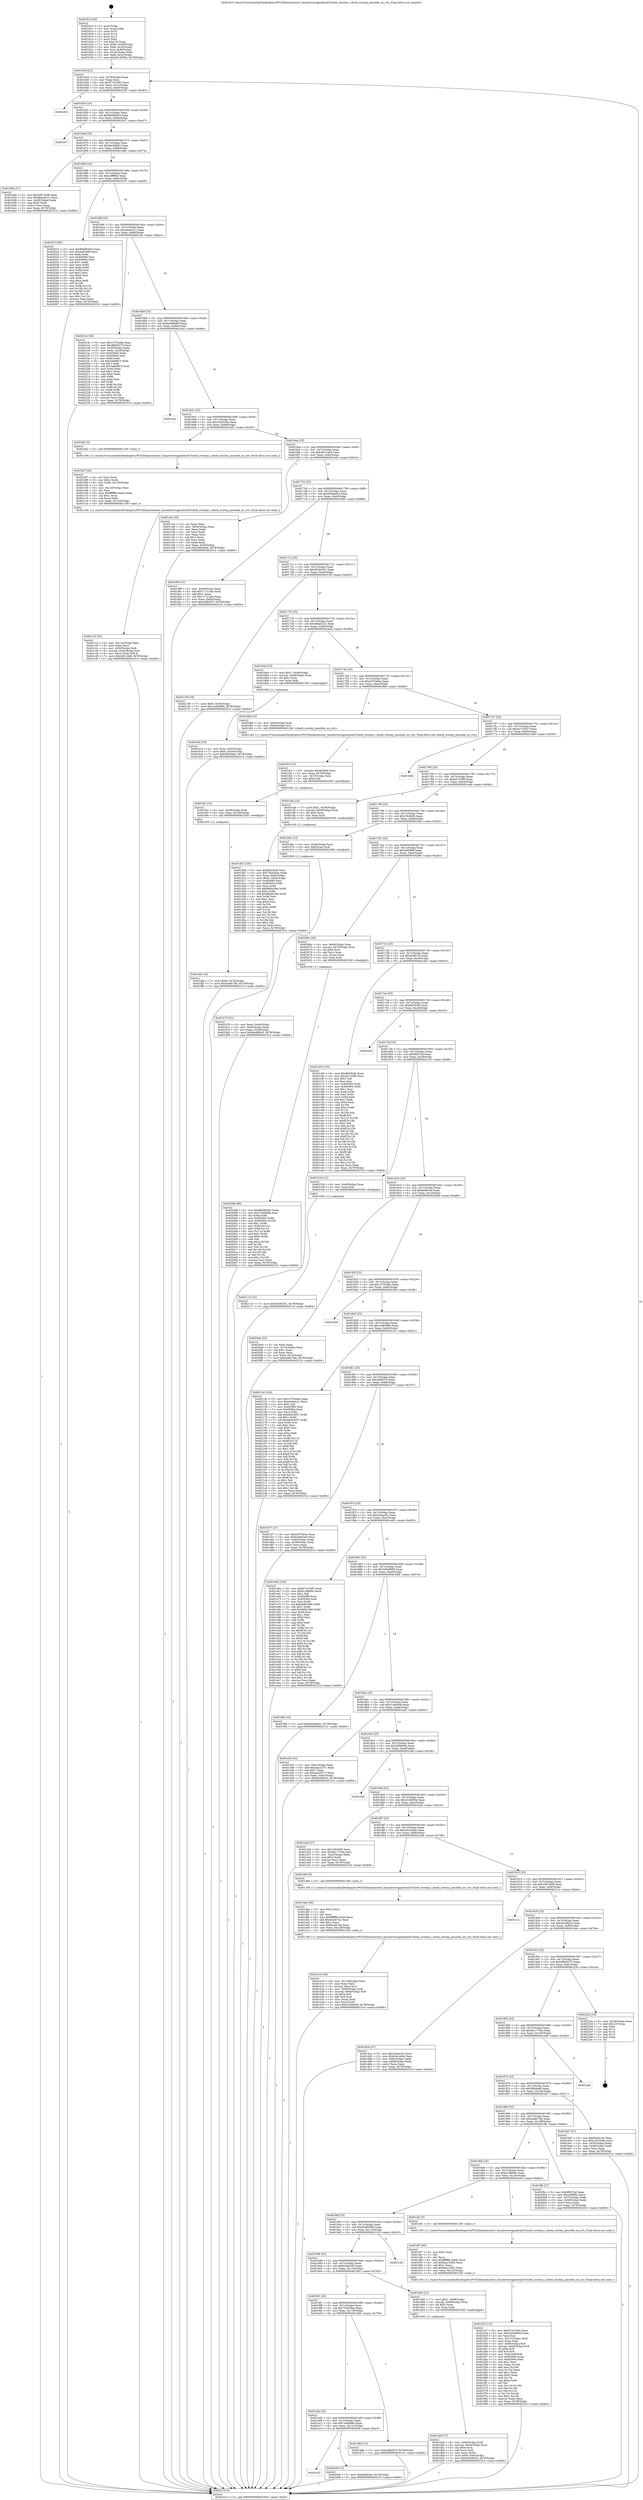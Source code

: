digraph "0x401610" {
  label = "0x401610 (/mnt/c/Users/mathe/Desktop/tcc/POCII/binaries/extr_linuxdriversgpudrmi915intel_overlay.c_check_overlay_possible_on_crtc_Final-ollvm.out::main(0))"
  labelloc = "t"
  node[shape=record]

  Entry [label="",width=0.3,height=0.3,shape=circle,fillcolor=black,style=filled]
  "0x40163d" [label="{
     0x40163d [23]\l
     | [instrs]\l
     &nbsp;&nbsp;0x40163d \<+3\>: mov -0x78(%rbp),%eax\l
     &nbsp;&nbsp;0x401640 \<+2\>: mov %eax,%ecx\l
     &nbsp;&nbsp;0x401642 \<+6\>: sub $0x871b1992,%ecx\l
     &nbsp;&nbsp;0x401648 \<+3\>: mov %eax,-0x7c(%rbp)\l
     &nbsp;&nbsp;0x40164b \<+3\>: mov %ecx,-0x80(%rbp)\l
     &nbsp;&nbsp;0x40164e \<+6\>: je 0000000000402293 \<main+0xc83\>\l
  }"]
  "0x402293" [label="{
     0x402293\l
  }", style=dashed]
  "0x401654" [label="{
     0x401654 [25]\l
     | [instrs]\l
     &nbsp;&nbsp;0x401654 \<+5\>: jmp 0000000000401659 \<main+0x49\>\l
     &nbsp;&nbsp;0x401659 \<+3\>: mov -0x7c(%rbp),%eax\l
     &nbsp;&nbsp;0x40165c \<+5\>: sub $0x8b086403,%eax\l
     &nbsp;&nbsp;0x401661 \<+6\>: mov %eax,-0x84(%rbp)\l
     &nbsp;&nbsp;0x401667 \<+6\>: je 00000000004022e7 \<main+0xcd7\>\l
  }"]
  Exit [label="",width=0.3,height=0.3,shape=circle,fillcolor=black,style=filled,peripheries=2]
  "0x4022e7" [label="{
     0x4022e7\l
  }", style=dashed]
  "0x40166d" [label="{
     0x40166d [25]\l
     | [instrs]\l
     &nbsp;&nbsp;0x40166d \<+5\>: jmp 0000000000401672 \<main+0x62\>\l
     &nbsp;&nbsp;0x401672 \<+3\>: mov -0x7c(%rbp),%eax\l
     &nbsp;&nbsp;0x401675 \<+5\>: sub $0x9ac8dbb2,%eax\l
     &nbsp;&nbsp;0x40167a \<+6\>: mov %eax,-0x88(%rbp)\l
     &nbsp;&nbsp;0x401680 \<+6\>: je 0000000000401b8e \<main+0x57e\>\l
  }"]
  "0x402110" [label="{
     0x402110 [12]\l
     | [instrs]\l
     &nbsp;&nbsp;0x402110 \<+7\>: movl $0xd5c60241,-0x78(%rbp)\l
     &nbsp;&nbsp;0x402117 \<+5\>: jmp 0000000000402314 \<main+0xd04\>\l
  }"]
  "0x401b8e" [label="{
     0x401b8e [27]\l
     | [instrs]\l
     &nbsp;&nbsp;0x401b8e \<+5\>: mov $0x448742f8,%eax\l
     &nbsp;&nbsp;0x401b93 \<+5\>: mov $0xdbbed231,%ecx\l
     &nbsp;&nbsp;0x401b98 \<+3\>: mov -0x28(%rbp),%edx\l
     &nbsp;&nbsp;0x401b9b \<+3\>: cmp $0x0,%edx\l
     &nbsp;&nbsp;0x401b9e \<+3\>: cmove %ecx,%eax\l
     &nbsp;&nbsp;0x401ba1 \<+3\>: mov %eax,-0x78(%rbp)\l
     &nbsp;&nbsp;0x401ba4 \<+5\>: jmp 0000000000402314 \<main+0xd04\>\l
  }"]
  "0x401686" [label="{
     0x401686 [25]\l
     | [instrs]\l
     &nbsp;&nbsp;0x401686 \<+5\>: jmp 000000000040168b \<main+0x7b\>\l
     &nbsp;&nbsp;0x40168b \<+3\>: mov -0x7c(%rbp),%eax\l
     &nbsp;&nbsp;0x40168e \<+5\>: sub $0xa3fff9bc,%eax\l
     &nbsp;&nbsp;0x401693 \<+6\>: mov %eax,-0x8c(%rbp)\l
     &nbsp;&nbsp;0x401699 \<+6\>: je 0000000000402019 \<main+0xa09\>\l
  }"]
  "0x401a23" [label="{
     0x401a23\l
  }", style=dashed]
  "0x402019" [label="{
     0x402019 [83]\l
     | [instrs]\l
     &nbsp;&nbsp;0x402019 \<+5\>: mov $0x8b086403,%eax\l
     &nbsp;&nbsp;0x40201e \<+5\>: mov $0x4ef5488,%ecx\l
     &nbsp;&nbsp;0x402023 \<+2\>: xor %edx,%edx\l
     &nbsp;&nbsp;0x402025 \<+7\>: mov 0x405060,%esi\l
     &nbsp;&nbsp;0x40202c \<+7\>: mov 0x405064,%edi\l
     &nbsp;&nbsp;0x402033 \<+3\>: sub $0x1,%edx\l
     &nbsp;&nbsp;0x402036 \<+3\>: mov %esi,%r8d\l
     &nbsp;&nbsp;0x402039 \<+3\>: add %edx,%r8d\l
     &nbsp;&nbsp;0x40203c \<+4\>: imul %r8d,%esi\l
     &nbsp;&nbsp;0x402040 \<+3\>: and $0x1,%esi\l
     &nbsp;&nbsp;0x402043 \<+3\>: cmp $0x0,%esi\l
     &nbsp;&nbsp;0x402046 \<+4\>: sete %r9b\l
     &nbsp;&nbsp;0x40204a \<+3\>: cmp $0xa,%edi\l
     &nbsp;&nbsp;0x40204d \<+4\>: setl %r10b\l
     &nbsp;&nbsp;0x402051 \<+3\>: mov %r9b,%r11b\l
     &nbsp;&nbsp;0x402054 \<+3\>: and %r10b,%r11b\l
     &nbsp;&nbsp;0x402057 \<+3\>: xor %r10b,%r9b\l
     &nbsp;&nbsp;0x40205a \<+3\>: or %r9b,%r11b\l
     &nbsp;&nbsp;0x40205d \<+4\>: test $0x1,%r11b\l
     &nbsp;&nbsp;0x402061 \<+3\>: cmovne %ecx,%eax\l
     &nbsp;&nbsp;0x402064 \<+3\>: mov %eax,-0x78(%rbp)\l
     &nbsp;&nbsp;0x402067 \<+5\>: jmp 0000000000402314 \<main+0xd04\>\l
  }"]
  "0x40169f" [label="{
     0x40169f [25]\l
     | [instrs]\l
     &nbsp;&nbsp;0x40169f \<+5\>: jmp 00000000004016a4 \<main+0x94\>\l
     &nbsp;&nbsp;0x4016a4 \<+3\>: mov -0x7c(%rbp),%eax\l
     &nbsp;&nbsp;0x4016a7 \<+5\>: sub $0xa44eec1c,%eax\l
     &nbsp;&nbsp;0x4016ac \<+6\>: mov %eax,-0x90(%rbp)\l
     &nbsp;&nbsp;0x4016b2 \<+6\>: je 00000000004021dc \<main+0xbcc\>\l
  }"]
  "0x4020df" [label="{
     0x4020df [12]\l
     | [instrs]\l
     &nbsp;&nbsp;0x4020df \<+7\>: movl $0xbb80cda,-0x78(%rbp)\l
     &nbsp;&nbsp;0x4020e6 \<+5\>: jmp 0000000000402314 \<main+0xd04\>\l
  }"]
  "0x4021dc" [label="{
     0x4021dc [94]\l
     | [instrs]\l
     &nbsp;&nbsp;0x4021dc \<+5\>: mov $0x15792e8a,%eax\l
     &nbsp;&nbsp;0x4021e1 \<+5\>: mov $0x48b83275,%ecx\l
     &nbsp;&nbsp;0x4021e6 \<+3\>: mov -0x30(%rbp),%edx\l
     &nbsp;&nbsp;0x4021e9 \<+3\>: mov %edx,-0x24(%rbp)\l
     &nbsp;&nbsp;0x4021ec \<+7\>: mov 0x405060,%edx\l
     &nbsp;&nbsp;0x4021f3 \<+7\>: mov 0x405064,%esi\l
     &nbsp;&nbsp;0x4021fa \<+2\>: mov %edx,%edi\l
     &nbsp;&nbsp;0x4021fc \<+6\>: sub $0x3a6d9f15,%edi\l
     &nbsp;&nbsp;0x402202 \<+3\>: sub $0x1,%edi\l
     &nbsp;&nbsp;0x402205 \<+6\>: add $0x3a6d9f15,%edi\l
     &nbsp;&nbsp;0x40220b \<+3\>: imul %edi,%edx\l
     &nbsp;&nbsp;0x40220e \<+3\>: and $0x1,%edx\l
     &nbsp;&nbsp;0x402211 \<+3\>: cmp $0x0,%edx\l
     &nbsp;&nbsp;0x402214 \<+4\>: sete %r8b\l
     &nbsp;&nbsp;0x402218 \<+3\>: cmp $0xa,%esi\l
     &nbsp;&nbsp;0x40221b \<+4\>: setl %r9b\l
     &nbsp;&nbsp;0x40221f \<+3\>: mov %r8b,%r10b\l
     &nbsp;&nbsp;0x402222 \<+3\>: and %r9b,%r10b\l
     &nbsp;&nbsp;0x402225 \<+3\>: xor %r9b,%r8b\l
     &nbsp;&nbsp;0x402228 \<+3\>: or %r8b,%r10b\l
     &nbsp;&nbsp;0x40222b \<+4\>: test $0x1,%r10b\l
     &nbsp;&nbsp;0x40222f \<+3\>: cmovne %ecx,%eax\l
     &nbsp;&nbsp;0x402232 \<+3\>: mov %eax,-0x78(%rbp)\l
     &nbsp;&nbsp;0x402235 \<+5\>: jmp 0000000000402314 \<main+0xd04\>\l
  }"]
  "0x4016b8" [label="{
     0x4016b8 [25]\l
     | [instrs]\l
     &nbsp;&nbsp;0x4016b8 \<+5\>: jmp 00000000004016bd \<main+0xad\>\l
     &nbsp;&nbsp;0x4016bd \<+3\>: mov -0x7c(%rbp),%eax\l
     &nbsp;&nbsp;0x4016c0 \<+5\>: sub $0xbe469b85,%eax\l
     &nbsp;&nbsp;0x4016c5 \<+6\>: mov %eax,-0x94(%rbp)\l
     &nbsp;&nbsp;0x4016cb \<+6\>: je 0000000000401ace \<main+0x4be\>\l
  }"]
  "0x402086" [label="{
     0x402086 [89]\l
     | [instrs]\l
     &nbsp;&nbsp;0x402086 \<+5\>: mov $0x8b086403,%edx\l
     &nbsp;&nbsp;0x40208b \<+5\>: mov $0x7e48a88a,%esi\l
     &nbsp;&nbsp;0x402090 \<+3\>: xor %r8d,%r8d\l
     &nbsp;&nbsp;0x402093 \<+8\>: mov 0x405060,%r9d\l
     &nbsp;&nbsp;0x40209b \<+8\>: mov 0x405064,%r10d\l
     &nbsp;&nbsp;0x4020a3 \<+4\>: sub $0x1,%r8d\l
     &nbsp;&nbsp;0x4020a7 \<+3\>: mov %r9d,%r11d\l
     &nbsp;&nbsp;0x4020aa \<+3\>: add %r8d,%r11d\l
     &nbsp;&nbsp;0x4020ad \<+4\>: imul %r11d,%r9d\l
     &nbsp;&nbsp;0x4020b1 \<+4\>: and $0x1,%r9d\l
     &nbsp;&nbsp;0x4020b5 \<+4\>: cmp $0x0,%r9d\l
     &nbsp;&nbsp;0x4020b9 \<+3\>: sete %bl\l
     &nbsp;&nbsp;0x4020bc \<+4\>: cmp $0xa,%r10d\l
     &nbsp;&nbsp;0x4020c0 \<+4\>: setl %r14b\l
     &nbsp;&nbsp;0x4020c4 \<+3\>: mov %bl,%r15b\l
     &nbsp;&nbsp;0x4020c7 \<+3\>: and %r14b,%r15b\l
     &nbsp;&nbsp;0x4020ca \<+3\>: xor %r14b,%bl\l
     &nbsp;&nbsp;0x4020cd \<+3\>: or %bl,%r15b\l
     &nbsp;&nbsp;0x4020d0 \<+4\>: test $0x1,%r15b\l
     &nbsp;&nbsp;0x4020d4 \<+3\>: cmovne %esi,%edx\l
     &nbsp;&nbsp;0x4020d7 \<+3\>: mov %edx,-0x78(%rbp)\l
     &nbsp;&nbsp;0x4020da \<+5\>: jmp 0000000000402314 \<main+0xd04\>\l
  }"]
  "0x401ace" [label="{
     0x401ace\l
  }", style=dashed]
  "0x4016d1" [label="{
     0x4016d1 [25]\l
     | [instrs]\l
     &nbsp;&nbsp;0x4016d1 \<+5\>: jmp 00000000004016d6 \<main+0xc6\>\l
     &nbsp;&nbsp;0x4016d6 \<+3\>: mov -0x7c(%rbp),%eax\l
     &nbsp;&nbsp;0x4016d9 \<+5\>: sub $0xc242539a,%eax\l
     &nbsp;&nbsp;0x4016de \<+6\>: mov %eax,-0x98(%rbp)\l
     &nbsp;&nbsp;0x4016e4 \<+6\>: je 0000000000401bf2 \<main+0x5e2\>\l
  }"]
  "0x401feb" [label="{
     0x401feb [19]\l
     | [instrs]\l
     &nbsp;&nbsp;0x401feb \<+7\>: movl $0x0,-0x74(%rbp)\l
     &nbsp;&nbsp;0x401ff2 \<+7\>: movl $0x5ae8c7bb,-0x78(%rbp)\l
     &nbsp;&nbsp;0x401ff9 \<+5\>: jmp 0000000000402314 \<main+0xd04\>\l
  }"]
  "0x401bf2" [label="{
     0x401bf2 [5]\l
     | [instrs]\l
     &nbsp;&nbsp;0x401bf2 \<+5\>: call 0000000000401160 \<next_i\>\l
     | [calls]\l
     &nbsp;&nbsp;0x401160 \{1\} (/mnt/c/Users/mathe/Desktop/tcc/POCII/binaries/extr_linuxdriversgpudrmi915intel_overlay.c_check_overlay_possible_on_crtc_Final-ollvm.out::next_i)\l
  }"]
  "0x4016ea" [label="{
     0x4016ea [25]\l
     | [instrs]\l
     &nbsp;&nbsp;0x4016ea \<+5\>: jmp 00000000004016ef \<main+0xdf\>\l
     &nbsp;&nbsp;0x4016ef \<+3\>: mov -0x7c(%rbp),%eax\l
     &nbsp;&nbsp;0x4016f2 \<+5\>: sub $0xcbf11bb8,%eax\l
     &nbsp;&nbsp;0x4016f7 \<+6\>: mov %eax,-0x9c(%rbp)\l
     &nbsp;&nbsp;0x4016fd \<+6\>: je 0000000000401c44 \<main+0x634\>\l
  }"]
  "0x401fdc" [label="{
     0x401fdc [15]\l
     | [instrs]\l
     &nbsp;&nbsp;0x401fdc \<+4\>: mov -0x50(%rbp),%rdi\l
     &nbsp;&nbsp;0x401fe0 \<+6\>: mov %eax,-0x130(%rbp)\l
     &nbsp;&nbsp;0x401fe6 \<+5\>: call 0000000000401030 \<free@plt\>\l
     | [calls]\l
     &nbsp;&nbsp;0x401030 \{1\} (unknown)\l
  }"]
  "0x401c44" [label="{
     0x401c44 [33]\l
     | [instrs]\l
     &nbsp;&nbsp;0x401c44 \<+2\>: xor %eax,%eax\l
     &nbsp;&nbsp;0x401c46 \<+3\>: mov -0x54(%rbp),%ecx\l
     &nbsp;&nbsp;0x401c49 \<+2\>: mov %eax,%edx\l
     &nbsp;&nbsp;0x401c4b \<+2\>: sub %ecx,%edx\l
     &nbsp;&nbsp;0x401c4d \<+2\>: mov %eax,%ecx\l
     &nbsp;&nbsp;0x401c4f \<+3\>: sub $0x1,%ecx\l
     &nbsp;&nbsp;0x401c52 \<+2\>: add %ecx,%edx\l
     &nbsp;&nbsp;0x401c54 \<+2\>: sub %edx,%eax\l
     &nbsp;&nbsp;0x401c56 \<+3\>: mov %eax,-0x54(%rbp)\l
     &nbsp;&nbsp;0x401c59 \<+7\>: movl $0x58fcd4e0,-0x78(%rbp)\l
     &nbsp;&nbsp;0x401c60 \<+5\>: jmp 0000000000402314 \<main+0xd04\>\l
  }"]
  "0x401703" [label="{
     0x401703 [25]\l
     | [instrs]\l
     &nbsp;&nbsp;0x401703 \<+5\>: jmp 0000000000401708 \<main+0xf8\>\l
     &nbsp;&nbsp;0x401708 \<+3\>: mov -0x7c(%rbp),%eax\l
     &nbsp;&nbsp;0x40170b \<+5\>: sub $0xd50da843,%eax\l
     &nbsp;&nbsp;0x401710 \<+6\>: mov %eax,-0xa0(%rbp)\l
     &nbsp;&nbsp;0x401716 \<+6\>: je 0000000000401f99 \<main+0x989\>\l
  }"]
  "0x401fc5" [label="{
     0x401fc5 [23]\l
     | [instrs]\l
     &nbsp;&nbsp;0x401fc5 \<+10\>: movabs $0x4030b6,%rdi\l
     &nbsp;&nbsp;0x401fcf \<+3\>: mov %eax,-0x70(%rbp)\l
     &nbsp;&nbsp;0x401fd2 \<+3\>: mov -0x70(%rbp),%esi\l
     &nbsp;&nbsp;0x401fd5 \<+2\>: mov $0x0,%al\l
     &nbsp;&nbsp;0x401fd7 \<+5\>: call 0000000000401040 \<printf@plt\>\l
     | [calls]\l
     &nbsp;&nbsp;0x401040 \{1\} (unknown)\l
  }"]
  "0x401f99" [label="{
     0x401f99 [31]\l
     | [instrs]\l
     &nbsp;&nbsp;0x401f99 \<+3\>: mov -0x64(%rbp),%eax\l
     &nbsp;&nbsp;0x401f9c \<+5\>: add $0x71721afa,%eax\l
     &nbsp;&nbsp;0x401fa1 \<+3\>: add $0x1,%eax\l
     &nbsp;&nbsp;0x401fa4 \<+5\>: sub $0x71721afa,%eax\l
     &nbsp;&nbsp;0x401fa9 \<+3\>: mov %eax,-0x64(%rbp)\l
     &nbsp;&nbsp;0x401fac \<+7\>: movl $0x2af9367f,-0x78(%rbp)\l
     &nbsp;&nbsp;0x401fb3 \<+5\>: jmp 0000000000402314 \<main+0xd04\>\l
  }"]
  "0x40171c" [label="{
     0x40171c [25]\l
     | [instrs]\l
     &nbsp;&nbsp;0x40171c \<+5\>: jmp 0000000000401721 \<main+0x111\>\l
     &nbsp;&nbsp;0x401721 \<+3\>: mov -0x7c(%rbp),%eax\l
     &nbsp;&nbsp;0x401724 \<+5\>: sub $0xd5c60241,%eax\l
     &nbsp;&nbsp;0x401729 \<+6\>: mov %eax,-0xa4(%rbp)\l
     &nbsp;&nbsp;0x40172f \<+6\>: je 0000000000402139 \<main+0xb29\>\l
  }"]
  "0x401f1f" [label="{
     0x401f1f [110]\l
     | [instrs]\l
     &nbsp;&nbsp;0x401f1f \<+5\>: mov $0x871b1992,%ecx\l
     &nbsp;&nbsp;0x401f24 \<+5\>: mov $0x2d5e8695,%edx\l
     &nbsp;&nbsp;0x401f29 \<+2\>: xor %esi,%esi\l
     &nbsp;&nbsp;0x401f2b \<+6\>: mov -0x12c(%rbp),%edi\l
     &nbsp;&nbsp;0x401f31 \<+3\>: imul %eax,%edi\l
     &nbsp;&nbsp;0x401f34 \<+4\>: mov -0x60(%rbp),%r8\l
     &nbsp;&nbsp;0x401f38 \<+4\>: movslq -0x64(%rbp),%r9\l
     &nbsp;&nbsp;0x401f3c \<+4\>: shl $0x4,%r9\l
     &nbsp;&nbsp;0x401f40 \<+3\>: add %r9,%r8\l
     &nbsp;&nbsp;0x401f43 \<+4\>: mov %edi,0x8(%r8)\l
     &nbsp;&nbsp;0x401f47 \<+7\>: mov 0x405060,%eax\l
     &nbsp;&nbsp;0x401f4e \<+7\>: mov 0x405064,%edi\l
     &nbsp;&nbsp;0x401f55 \<+3\>: sub $0x1,%esi\l
     &nbsp;&nbsp;0x401f58 \<+3\>: mov %eax,%r10d\l
     &nbsp;&nbsp;0x401f5b \<+3\>: add %esi,%r10d\l
     &nbsp;&nbsp;0x401f5e \<+4\>: imul %r10d,%eax\l
     &nbsp;&nbsp;0x401f62 \<+3\>: and $0x1,%eax\l
     &nbsp;&nbsp;0x401f65 \<+3\>: cmp $0x0,%eax\l
     &nbsp;&nbsp;0x401f68 \<+4\>: sete %r11b\l
     &nbsp;&nbsp;0x401f6c \<+3\>: cmp $0xa,%edi\l
     &nbsp;&nbsp;0x401f6f \<+3\>: setl %bl\l
     &nbsp;&nbsp;0x401f72 \<+3\>: mov %r11b,%r14b\l
     &nbsp;&nbsp;0x401f75 \<+3\>: and %bl,%r14b\l
     &nbsp;&nbsp;0x401f78 \<+3\>: xor %bl,%r11b\l
     &nbsp;&nbsp;0x401f7b \<+3\>: or %r11b,%r14b\l
     &nbsp;&nbsp;0x401f7e \<+4\>: test $0x1,%r14b\l
     &nbsp;&nbsp;0x401f82 \<+3\>: cmovne %edx,%ecx\l
     &nbsp;&nbsp;0x401f85 \<+3\>: mov %ecx,-0x78(%rbp)\l
     &nbsp;&nbsp;0x401f88 \<+5\>: jmp 0000000000402314 \<main+0xd04\>\l
  }"]
  "0x402139" [label="{
     0x402139 [19]\l
     | [instrs]\l
     &nbsp;&nbsp;0x402139 \<+7\>: movl $0x0,-0x30(%rbp)\l
     &nbsp;&nbsp;0x402140 \<+7\>: movl $0x1ed64985,-0x78(%rbp)\l
     &nbsp;&nbsp;0x402147 \<+5\>: jmp 0000000000402314 \<main+0xd04\>\l
  }"]
  "0x401735" [label="{
     0x401735 [25]\l
     | [instrs]\l
     &nbsp;&nbsp;0x401735 \<+5\>: jmp 000000000040173a \<main+0x12a\>\l
     &nbsp;&nbsp;0x40173a \<+3\>: mov -0x7c(%rbp),%eax\l
     &nbsp;&nbsp;0x40173d \<+5\>: sub $0xdbbed231,%eax\l
     &nbsp;&nbsp;0x401742 \<+6\>: mov %eax,-0xa8(%rbp)\l
     &nbsp;&nbsp;0x401748 \<+6\>: je 0000000000401ba9 \<main+0x599\>\l
  }"]
  "0x401ef7" [label="{
     0x401ef7 [40]\l
     | [instrs]\l
     &nbsp;&nbsp;0x401ef7 \<+5\>: mov $0x2,%ecx\l
     &nbsp;&nbsp;0x401efc \<+1\>: cltd\l
     &nbsp;&nbsp;0x401efd \<+2\>: idiv %ecx\l
     &nbsp;&nbsp;0x401eff \<+6\>: imul $0xfffffffe,%edx,%ecx\l
     &nbsp;&nbsp;0x401f05 \<+6\>: sub $0x6aa133b5,%ecx\l
     &nbsp;&nbsp;0x401f0b \<+3\>: add $0x1,%ecx\l
     &nbsp;&nbsp;0x401f0e \<+6\>: add $0x6aa133b5,%ecx\l
     &nbsp;&nbsp;0x401f14 \<+6\>: mov %ecx,-0x12c(%rbp)\l
     &nbsp;&nbsp;0x401f1a \<+5\>: call 0000000000401160 \<next_i\>\l
     | [calls]\l
     &nbsp;&nbsp;0x401160 \{1\} (/mnt/c/Users/mathe/Desktop/tcc/POCII/binaries/extr_linuxdriversgpudrmi915intel_overlay.c_check_overlay_possible_on_crtc_Final-ollvm.out::next_i)\l
  }"]
  "0x401ba9" [label="{
     0x401ba9 [23]\l
     | [instrs]\l
     &nbsp;&nbsp;0x401ba9 \<+7\>: movl $0x1,-0x48(%rbp)\l
     &nbsp;&nbsp;0x401bb0 \<+4\>: movslq -0x48(%rbp),%rax\l
     &nbsp;&nbsp;0x401bb4 \<+4\>: shl $0x2,%rax\l
     &nbsp;&nbsp;0x401bb8 \<+3\>: mov %rax,%rdi\l
     &nbsp;&nbsp;0x401bbb \<+5\>: call 0000000000401050 \<malloc@plt\>\l
     | [calls]\l
     &nbsp;&nbsp;0x401050 \{1\} (unknown)\l
  }"]
  "0x40174e" [label="{
     0x40174e [25]\l
     | [instrs]\l
     &nbsp;&nbsp;0x40174e \<+5\>: jmp 0000000000401753 \<main+0x143\>\l
     &nbsp;&nbsp;0x401753 \<+3\>: mov -0x7c(%rbp),%eax\l
     &nbsp;&nbsp;0x401756 \<+5\>: sub $0xe5578e4e,%eax\l
     &nbsp;&nbsp;0x40175b \<+6\>: mov %eax,-0xac(%rbp)\l
     &nbsp;&nbsp;0x401761 \<+6\>: je 0000000000401fb8 \<main+0x9a8\>\l
  }"]
  "0x401e16" [label="{
     0x401e16 [45]\l
     | [instrs]\l
     &nbsp;&nbsp;0x401e16 \<+6\>: mov -0x128(%rbp),%ecx\l
     &nbsp;&nbsp;0x401e1c \<+3\>: imul %eax,%ecx\l
     &nbsp;&nbsp;0x401e1f \<+3\>: movslq %ecx,%rsi\l
     &nbsp;&nbsp;0x401e22 \<+4\>: mov -0x60(%rbp),%rdi\l
     &nbsp;&nbsp;0x401e26 \<+4\>: movslq -0x64(%rbp),%r8\l
     &nbsp;&nbsp;0x401e2a \<+4\>: shl $0x4,%r8\l
     &nbsp;&nbsp;0x401e2e \<+3\>: add %r8,%rdi\l
     &nbsp;&nbsp;0x401e31 \<+3\>: mov (%rdi),%rdi\l
     &nbsp;&nbsp;0x401e34 \<+3\>: mov %rsi,(%rdi)\l
     &nbsp;&nbsp;0x401e37 \<+7\>: movl $0x3149ae09,-0x78(%rbp)\l
     &nbsp;&nbsp;0x401e3e \<+5\>: jmp 0000000000402314 \<main+0xd04\>\l
  }"]
  "0x401fb8" [label="{
     0x401fb8 [13]\l
     | [instrs]\l
     &nbsp;&nbsp;0x401fb8 \<+4\>: mov -0x50(%rbp),%rdi\l
     &nbsp;&nbsp;0x401fbc \<+4\>: mov -0x60(%rbp),%rsi\l
     &nbsp;&nbsp;0x401fc0 \<+5\>: call 0000000000401240 \<check_overlay_possible_on_crtc\>\l
     | [calls]\l
     &nbsp;&nbsp;0x401240 \{1\} (/mnt/c/Users/mathe/Desktop/tcc/POCII/binaries/extr_linuxdriversgpudrmi915intel_overlay.c_check_overlay_possible_on_crtc_Final-ollvm.out::check_overlay_possible_on_crtc)\l
  }"]
  "0x401767" [label="{
     0x401767 [25]\l
     | [instrs]\l
     &nbsp;&nbsp;0x401767 \<+5\>: jmp 000000000040176c \<main+0x15c\>\l
     &nbsp;&nbsp;0x40176c \<+3\>: mov -0x7c(%rbp),%eax\l
     &nbsp;&nbsp;0x40176f \<+5\>: sub $0xea7105b7,%eax\l
     &nbsp;&nbsp;0x401774 \<+6\>: mov %eax,-0xb0(%rbp)\l
     &nbsp;&nbsp;0x40177a \<+6\>: je 0000000000401b60 \<main+0x550\>\l
  }"]
  "0x401dee" [label="{
     0x401dee [40]\l
     | [instrs]\l
     &nbsp;&nbsp;0x401dee \<+5\>: mov $0x2,%ecx\l
     &nbsp;&nbsp;0x401df3 \<+1\>: cltd\l
     &nbsp;&nbsp;0x401df4 \<+2\>: idiv %ecx\l
     &nbsp;&nbsp;0x401df6 \<+6\>: imul $0xfffffffe,%edx,%ecx\l
     &nbsp;&nbsp;0x401dfc \<+6\>: add $0x9cebe74a,%ecx\l
     &nbsp;&nbsp;0x401e02 \<+3\>: add $0x1,%ecx\l
     &nbsp;&nbsp;0x401e05 \<+6\>: sub $0x9cebe74a,%ecx\l
     &nbsp;&nbsp;0x401e0b \<+6\>: mov %ecx,-0x128(%rbp)\l
     &nbsp;&nbsp;0x401e11 \<+5\>: call 0000000000401160 \<next_i\>\l
     | [calls]\l
     &nbsp;&nbsp;0x401160 \{1\} (/mnt/c/Users/mathe/Desktop/tcc/POCII/binaries/extr_linuxdriversgpudrmi915intel_overlay.c_check_overlay_possible_on_crtc_Final-ollvm.out::next_i)\l
  }"]
  "0x401b60" [label="{
     0x401b60\l
  }", style=dashed]
  "0x401780" [label="{
     0x401780 [25]\l
     | [instrs]\l
     &nbsp;&nbsp;0x401780 \<+5\>: jmp 0000000000401785 \<main+0x175\>\l
     &nbsp;&nbsp;0x401785 \<+3\>: mov -0x7c(%rbp),%eax\l
     &nbsp;&nbsp;0x401788 \<+5\>: sub $0xef1103f0,%eax\l
     &nbsp;&nbsp;0x40178d \<+6\>: mov %eax,-0xb4(%rbp)\l
     &nbsp;&nbsp;0x401793 \<+6\>: je 0000000000401ceb \<main+0x6db\>\l
  }"]
  "0x401da9" [label="{
     0x401da9 [37]\l
     | [instrs]\l
     &nbsp;&nbsp;0x401da9 \<+4\>: mov -0x60(%rbp),%rdi\l
     &nbsp;&nbsp;0x401dad \<+4\>: movslq -0x64(%rbp),%rcx\l
     &nbsp;&nbsp;0x401db1 \<+4\>: shl $0x4,%rcx\l
     &nbsp;&nbsp;0x401db5 \<+3\>: add %rcx,%rdi\l
     &nbsp;&nbsp;0x401db8 \<+3\>: mov %rax,(%rdi)\l
     &nbsp;&nbsp;0x401dbb \<+7\>: movl $0x0,-0x6c(%rbp)\l
     &nbsp;&nbsp;0x401dc2 \<+7\>: movl $0x44c08e53,-0x78(%rbp)\l
     &nbsp;&nbsp;0x401dc9 \<+5\>: jmp 0000000000402314 \<main+0xd04\>\l
  }"]
  "0x401ceb" [label="{
     0x401ceb [23]\l
     | [instrs]\l
     &nbsp;&nbsp;0x401ceb \<+7\>: movl $0x1,-0x58(%rbp)\l
     &nbsp;&nbsp;0x401cf2 \<+4\>: movslq -0x58(%rbp),%rax\l
     &nbsp;&nbsp;0x401cf6 \<+4\>: shl $0x4,%rax\l
     &nbsp;&nbsp;0x401cfa \<+3\>: mov %rax,%rdi\l
     &nbsp;&nbsp;0x401cfd \<+5\>: call 0000000000401050 \<malloc@plt\>\l
     | [calls]\l
     &nbsp;&nbsp;0x401050 \{1\} (unknown)\l
  }"]
  "0x401799" [label="{
     0x401799 [25]\l
     | [instrs]\l
     &nbsp;&nbsp;0x401799 \<+5\>: jmp 000000000040179e \<main+0x18e\>\l
     &nbsp;&nbsp;0x40179e \<+3\>: mov -0x7c(%rbp),%eax\l
     &nbsp;&nbsp;0x4017a1 \<+5\>: sub $0x15b3b50,%eax\l
     &nbsp;&nbsp;0x4017a6 \<+6\>: mov %eax,-0xb8(%rbp)\l
     &nbsp;&nbsp;0x4017ac \<+6\>: je 0000000000401b6c \<main+0x55c\>\l
  }"]
  "0x401a0a" [label="{
     0x401a0a [25]\l
     | [instrs]\l
     &nbsp;&nbsp;0x401a0a \<+5\>: jmp 0000000000401a0f \<main+0x3ff\>\l
     &nbsp;&nbsp;0x401a0f \<+3\>: mov -0x7c(%rbp),%eax\l
     &nbsp;&nbsp;0x401a12 \<+5\>: sub $0x7e48a88a,%eax\l
     &nbsp;&nbsp;0x401a17 \<+6\>: mov %eax,-0x11c(%rbp)\l
     &nbsp;&nbsp;0x401a1d \<+6\>: je 00000000004020df \<main+0xacf\>\l
  }"]
  "0x401b6c" [label="{
     0x401b6c [13]\l
     | [instrs]\l
     &nbsp;&nbsp;0x401b6c \<+4\>: mov -0x40(%rbp),%rax\l
     &nbsp;&nbsp;0x401b70 \<+4\>: mov 0x8(%rax),%rdi\l
     &nbsp;&nbsp;0x401b74 \<+5\>: call 0000000000401060 \<atoi@plt\>\l
     | [calls]\l
     &nbsp;&nbsp;0x401060 \{1\} (unknown)\l
  }"]
  "0x4017b2" [label="{
     0x4017b2 [25]\l
     | [instrs]\l
     &nbsp;&nbsp;0x4017b2 \<+5\>: jmp 00000000004017b7 \<main+0x1a7\>\l
     &nbsp;&nbsp;0x4017b7 \<+3\>: mov -0x7c(%rbp),%eax\l
     &nbsp;&nbsp;0x4017ba \<+5\>: sub $0x4ef5488,%eax\l
     &nbsp;&nbsp;0x4017bf \<+6\>: mov %eax,-0xbc(%rbp)\l
     &nbsp;&nbsp;0x4017c5 \<+6\>: je 000000000040206c \<main+0xa5c\>\l
  }"]
  "0x401d6b" [label="{
     0x401d6b [12]\l
     | [instrs]\l
     &nbsp;&nbsp;0x401d6b \<+7\>: movl $0x2af9367f,-0x78(%rbp)\l
     &nbsp;&nbsp;0x401d72 \<+5\>: jmp 0000000000402314 \<main+0xd04\>\l
  }"]
  "0x40206c" [label="{
     0x40206c [26]\l
     | [instrs]\l
     &nbsp;&nbsp;0x40206c \<+4\>: mov -0x60(%rbp),%rax\l
     &nbsp;&nbsp;0x402070 \<+4\>: movslq -0x74(%rbp),%rcx\l
     &nbsp;&nbsp;0x402074 \<+4\>: shl $0x4,%rcx\l
     &nbsp;&nbsp;0x402078 \<+3\>: add %rcx,%rax\l
     &nbsp;&nbsp;0x40207b \<+3\>: mov (%rax),%rax\l
     &nbsp;&nbsp;0x40207e \<+3\>: mov %rax,%rdi\l
     &nbsp;&nbsp;0x402081 \<+5\>: call 0000000000401030 \<free@plt\>\l
     | [calls]\l
     &nbsp;&nbsp;0x401030 \{1\} (unknown)\l
  }"]
  "0x4017cb" [label="{
     0x4017cb [25]\l
     | [instrs]\l
     &nbsp;&nbsp;0x4017cb \<+5\>: jmp 00000000004017d0 \<main+0x1c0\>\l
     &nbsp;&nbsp;0x4017d0 \<+3\>: mov -0x7c(%rbp),%eax\l
     &nbsp;&nbsp;0x4017d3 \<+5\>: sub $0x62e8126,%eax\l
     &nbsp;&nbsp;0x4017d8 \<+6\>: mov %eax,-0xc0(%rbp)\l
     &nbsp;&nbsp;0x4017de \<+6\>: je 0000000000401c65 \<main+0x655\>\l
  }"]
  "0x4019f1" [label="{
     0x4019f1 [25]\l
     | [instrs]\l
     &nbsp;&nbsp;0x4019f1 \<+5\>: jmp 00000000004019f6 \<main+0x3e6\>\l
     &nbsp;&nbsp;0x4019f6 \<+3\>: mov -0x7c(%rbp),%eax\l
     &nbsp;&nbsp;0x4019f9 \<+5\>: sub $0x75b436ae,%eax\l
     &nbsp;&nbsp;0x4019fe \<+6\>: mov %eax,-0x118(%rbp)\l
     &nbsp;&nbsp;0x401a04 \<+6\>: je 0000000000401d6b \<main+0x75b\>\l
  }"]
  "0x401c65" [label="{
     0x401c65 [134]\l
     | [instrs]\l
     &nbsp;&nbsp;0x401c65 \<+5\>: mov $0x8925b3b,%eax\l
     &nbsp;&nbsp;0x401c6a \<+5\>: mov $0xef1103f0,%ecx\l
     &nbsp;&nbsp;0x401c6f \<+2\>: mov $0x1,%dl\l
     &nbsp;&nbsp;0x401c71 \<+2\>: xor %esi,%esi\l
     &nbsp;&nbsp;0x401c73 \<+7\>: mov 0x405060,%edi\l
     &nbsp;&nbsp;0x401c7a \<+8\>: mov 0x405064,%r8d\l
     &nbsp;&nbsp;0x401c82 \<+3\>: sub $0x1,%esi\l
     &nbsp;&nbsp;0x401c85 \<+3\>: mov %edi,%r9d\l
     &nbsp;&nbsp;0x401c88 \<+3\>: add %esi,%r9d\l
     &nbsp;&nbsp;0x401c8b \<+4\>: imul %r9d,%edi\l
     &nbsp;&nbsp;0x401c8f \<+3\>: and $0x1,%edi\l
     &nbsp;&nbsp;0x401c92 \<+3\>: cmp $0x0,%edi\l
     &nbsp;&nbsp;0x401c95 \<+4\>: sete %r10b\l
     &nbsp;&nbsp;0x401c99 \<+4\>: cmp $0xa,%r8d\l
     &nbsp;&nbsp;0x401c9d \<+4\>: setl %r11b\l
     &nbsp;&nbsp;0x401ca1 \<+3\>: mov %r10b,%bl\l
     &nbsp;&nbsp;0x401ca4 \<+3\>: xor $0xff,%bl\l
     &nbsp;&nbsp;0x401ca7 \<+3\>: mov %r11b,%r14b\l
     &nbsp;&nbsp;0x401caa \<+4\>: xor $0xff,%r14b\l
     &nbsp;&nbsp;0x401cae \<+3\>: xor $0x1,%dl\l
     &nbsp;&nbsp;0x401cb1 \<+3\>: mov %bl,%r15b\l
     &nbsp;&nbsp;0x401cb4 \<+4\>: and $0xff,%r15b\l
     &nbsp;&nbsp;0x401cb8 \<+3\>: and %dl,%r10b\l
     &nbsp;&nbsp;0x401cbb \<+3\>: mov %r14b,%r12b\l
     &nbsp;&nbsp;0x401cbe \<+4\>: and $0xff,%r12b\l
     &nbsp;&nbsp;0x401cc2 \<+3\>: and %dl,%r11b\l
     &nbsp;&nbsp;0x401cc5 \<+3\>: or %r10b,%r15b\l
     &nbsp;&nbsp;0x401cc8 \<+3\>: or %r11b,%r12b\l
     &nbsp;&nbsp;0x401ccb \<+3\>: xor %r12b,%r15b\l
     &nbsp;&nbsp;0x401cce \<+3\>: or %r14b,%bl\l
     &nbsp;&nbsp;0x401cd1 \<+3\>: xor $0xff,%bl\l
     &nbsp;&nbsp;0x401cd4 \<+3\>: or $0x1,%dl\l
     &nbsp;&nbsp;0x401cd7 \<+2\>: and %dl,%bl\l
     &nbsp;&nbsp;0x401cd9 \<+3\>: or %bl,%r15b\l
     &nbsp;&nbsp;0x401cdc \<+4\>: test $0x1,%r15b\l
     &nbsp;&nbsp;0x401ce0 \<+3\>: cmovne %ecx,%eax\l
     &nbsp;&nbsp;0x401ce3 \<+3\>: mov %eax,-0x78(%rbp)\l
     &nbsp;&nbsp;0x401ce6 \<+5\>: jmp 0000000000402314 \<main+0xd04\>\l
  }"]
  "0x4017e4" [label="{
     0x4017e4 [25]\l
     | [instrs]\l
     &nbsp;&nbsp;0x4017e4 \<+5\>: jmp 00000000004017e9 \<main+0x1d9\>\l
     &nbsp;&nbsp;0x4017e9 \<+3\>: mov -0x7c(%rbp),%eax\l
     &nbsp;&nbsp;0x4017ec \<+5\>: sub $0x8925b3b,%eax\l
     &nbsp;&nbsp;0x4017f1 \<+6\>: mov %eax,-0xc4(%rbp)\l
     &nbsp;&nbsp;0x4017f7 \<+6\>: je 0000000000402265 \<main+0xc55\>\l
  }"]
  "0x401d92" [label="{
     0x401d92 [23]\l
     | [instrs]\l
     &nbsp;&nbsp;0x401d92 \<+7\>: movl $0x1,-0x68(%rbp)\l
     &nbsp;&nbsp;0x401d99 \<+4\>: movslq -0x68(%rbp),%rax\l
     &nbsp;&nbsp;0x401d9d \<+4\>: shl $0x3,%rax\l
     &nbsp;&nbsp;0x401da1 \<+3\>: mov %rax,%rdi\l
     &nbsp;&nbsp;0x401da4 \<+5\>: call 0000000000401050 \<malloc@plt\>\l
     | [calls]\l
     &nbsp;&nbsp;0x401050 \{1\} (unknown)\l
  }"]
  "0x402265" [label="{
     0x402265\l
  }", style=dashed]
  "0x4017fd" [label="{
     0x4017fd [25]\l
     | [instrs]\l
     &nbsp;&nbsp;0x4017fd \<+5\>: jmp 0000000000401802 \<main+0x1f2\>\l
     &nbsp;&nbsp;0x401802 \<+3\>: mov -0x7c(%rbp),%eax\l
     &nbsp;&nbsp;0x401805 \<+5\>: sub $0x9f657bd,%eax\l
     &nbsp;&nbsp;0x40180a \<+6\>: mov %eax,-0xc8(%rbp)\l
     &nbsp;&nbsp;0x401810 \<+6\>: je 0000000000402104 \<main+0xaf4\>\l
  }"]
  "0x4019d8" [label="{
     0x4019d8 [25]\l
     | [instrs]\l
     &nbsp;&nbsp;0x4019d8 \<+5\>: jmp 00000000004019dd \<main+0x3cd\>\l
     &nbsp;&nbsp;0x4019dd \<+3\>: mov -0x7c(%rbp),%eax\l
     &nbsp;&nbsp;0x4019e0 \<+5\>: sub $0x6cbde3d5,%eax\l
     &nbsp;&nbsp;0x4019e5 \<+6\>: mov %eax,-0x114(%rbp)\l
     &nbsp;&nbsp;0x4019eb \<+6\>: je 0000000000401d92 \<main+0x782\>\l
  }"]
  "0x402104" [label="{
     0x402104 [12]\l
     | [instrs]\l
     &nbsp;&nbsp;0x402104 \<+4\>: mov -0x60(%rbp),%rax\l
     &nbsp;&nbsp;0x402108 \<+3\>: mov %rax,%rdi\l
     &nbsp;&nbsp;0x40210b \<+5\>: call 0000000000401030 \<free@plt\>\l
     | [calls]\l
     &nbsp;&nbsp;0x401030 \{1\} (unknown)\l
  }"]
  "0x401816" [label="{
     0x401816 [25]\l
     | [instrs]\l
     &nbsp;&nbsp;0x401816 \<+5\>: jmp 000000000040181b \<main+0x20b\>\l
     &nbsp;&nbsp;0x40181b \<+3\>: mov -0x7c(%rbp),%eax\l
     &nbsp;&nbsp;0x40181e \<+5\>: sub $0xbb80cda,%eax\l
     &nbsp;&nbsp;0x401823 \<+6\>: mov %eax,-0xcc(%rbp)\l
     &nbsp;&nbsp;0x401829 \<+6\>: je 00000000004020eb \<main+0xadb\>\l
  }"]
  "0x402128" [label="{
     0x402128\l
  }", style=dashed]
  "0x4020eb" [label="{
     0x4020eb [25]\l
     | [instrs]\l
     &nbsp;&nbsp;0x4020eb \<+2\>: xor %eax,%eax\l
     &nbsp;&nbsp;0x4020ed \<+3\>: mov -0x74(%rbp),%ecx\l
     &nbsp;&nbsp;0x4020f0 \<+3\>: sub $0x1,%eax\l
     &nbsp;&nbsp;0x4020f3 \<+2\>: sub %eax,%ecx\l
     &nbsp;&nbsp;0x4020f5 \<+3\>: mov %ecx,-0x74(%rbp)\l
     &nbsp;&nbsp;0x4020f8 \<+7\>: movl $0x5ae8c7bb,-0x78(%rbp)\l
     &nbsp;&nbsp;0x4020ff \<+5\>: jmp 0000000000402314 \<main+0xd04\>\l
  }"]
  "0x40182f" [label="{
     0x40182f [25]\l
     | [instrs]\l
     &nbsp;&nbsp;0x40182f \<+5\>: jmp 0000000000401834 \<main+0x224\>\l
     &nbsp;&nbsp;0x401834 \<+3\>: mov -0x7c(%rbp),%eax\l
     &nbsp;&nbsp;0x401837 \<+5\>: sub $0x15792e8a,%eax\l
     &nbsp;&nbsp;0x40183c \<+6\>: mov %eax,-0xd0(%rbp)\l
     &nbsp;&nbsp;0x401842 \<+6\>: je 000000000040230d \<main+0xcfd\>\l
  }"]
  "0x4019bf" [label="{
     0x4019bf [25]\l
     | [instrs]\l
     &nbsp;&nbsp;0x4019bf \<+5\>: jmp 00000000004019c4 \<main+0x3b4\>\l
     &nbsp;&nbsp;0x4019c4 \<+3\>: mov -0x7c(%rbp),%eax\l
     &nbsp;&nbsp;0x4019c7 \<+5\>: sub $0x63d6b586,%eax\l
     &nbsp;&nbsp;0x4019cc \<+6\>: mov %eax,-0x110(%rbp)\l
     &nbsp;&nbsp;0x4019d2 \<+6\>: je 0000000000402128 \<main+0xb18\>\l
  }"]
  "0x40230d" [label="{
     0x40230d\l
  }", style=dashed]
  "0x401848" [label="{
     0x401848 [25]\l
     | [instrs]\l
     &nbsp;&nbsp;0x401848 \<+5\>: jmp 000000000040184d \<main+0x23d\>\l
     &nbsp;&nbsp;0x40184d \<+3\>: mov -0x7c(%rbp),%eax\l
     &nbsp;&nbsp;0x401850 \<+5\>: sub $0x1ed64985,%eax\l
     &nbsp;&nbsp;0x401855 \<+6\>: mov %eax,-0xd4(%rbp)\l
     &nbsp;&nbsp;0x40185b \<+6\>: je 000000000040214c \<main+0xb3c\>\l
  }"]
  "0x401ef2" [label="{
     0x401ef2 [5]\l
     | [instrs]\l
     &nbsp;&nbsp;0x401ef2 \<+5\>: call 0000000000401160 \<next_i\>\l
     | [calls]\l
     &nbsp;&nbsp;0x401160 \{1\} (/mnt/c/Users/mathe/Desktop/tcc/POCII/binaries/extr_linuxdriversgpudrmi915intel_overlay.c_check_overlay_possible_on_crtc_Final-ollvm.out::next_i)\l
  }"]
  "0x40214c" [label="{
     0x40214c [144]\l
     | [instrs]\l
     &nbsp;&nbsp;0x40214c \<+5\>: mov $0x15792e8a,%eax\l
     &nbsp;&nbsp;0x402151 \<+5\>: mov $0xa44eec1c,%ecx\l
     &nbsp;&nbsp;0x402156 \<+2\>: mov $0x1,%dl\l
     &nbsp;&nbsp;0x402158 \<+7\>: mov 0x405060,%esi\l
     &nbsp;&nbsp;0x40215f \<+7\>: mov 0x405064,%edi\l
     &nbsp;&nbsp;0x402166 \<+3\>: mov %esi,%r8d\l
     &nbsp;&nbsp;0x402169 \<+7\>: add $0xe8cb3e57,%r8d\l
     &nbsp;&nbsp;0x402170 \<+4\>: sub $0x1,%r8d\l
     &nbsp;&nbsp;0x402174 \<+7\>: sub $0xe8cb3e57,%r8d\l
     &nbsp;&nbsp;0x40217b \<+4\>: imul %r8d,%esi\l
     &nbsp;&nbsp;0x40217f \<+3\>: and $0x1,%esi\l
     &nbsp;&nbsp;0x402182 \<+3\>: cmp $0x0,%esi\l
     &nbsp;&nbsp;0x402185 \<+4\>: sete %r9b\l
     &nbsp;&nbsp;0x402189 \<+3\>: cmp $0xa,%edi\l
     &nbsp;&nbsp;0x40218c \<+4\>: setl %r10b\l
     &nbsp;&nbsp;0x402190 \<+3\>: mov %r9b,%r11b\l
     &nbsp;&nbsp;0x402193 \<+4\>: xor $0xff,%r11b\l
     &nbsp;&nbsp;0x402197 \<+3\>: mov %r10b,%bl\l
     &nbsp;&nbsp;0x40219a \<+3\>: xor $0xff,%bl\l
     &nbsp;&nbsp;0x40219d \<+3\>: xor $0x1,%dl\l
     &nbsp;&nbsp;0x4021a0 \<+3\>: mov %r11b,%r14b\l
     &nbsp;&nbsp;0x4021a3 \<+4\>: and $0xff,%r14b\l
     &nbsp;&nbsp;0x4021a7 \<+3\>: and %dl,%r9b\l
     &nbsp;&nbsp;0x4021aa \<+3\>: mov %bl,%r15b\l
     &nbsp;&nbsp;0x4021ad \<+4\>: and $0xff,%r15b\l
     &nbsp;&nbsp;0x4021b1 \<+3\>: and %dl,%r10b\l
     &nbsp;&nbsp;0x4021b4 \<+3\>: or %r9b,%r14b\l
     &nbsp;&nbsp;0x4021b7 \<+3\>: or %r10b,%r15b\l
     &nbsp;&nbsp;0x4021ba \<+3\>: xor %r15b,%r14b\l
     &nbsp;&nbsp;0x4021bd \<+3\>: or %bl,%r11b\l
     &nbsp;&nbsp;0x4021c0 \<+4\>: xor $0xff,%r11b\l
     &nbsp;&nbsp;0x4021c4 \<+3\>: or $0x1,%dl\l
     &nbsp;&nbsp;0x4021c7 \<+3\>: and %dl,%r11b\l
     &nbsp;&nbsp;0x4021ca \<+3\>: or %r11b,%r14b\l
     &nbsp;&nbsp;0x4021cd \<+4\>: test $0x1,%r14b\l
     &nbsp;&nbsp;0x4021d1 \<+3\>: cmovne %ecx,%eax\l
     &nbsp;&nbsp;0x4021d4 \<+3\>: mov %eax,-0x78(%rbp)\l
     &nbsp;&nbsp;0x4021d7 \<+5\>: jmp 0000000000402314 \<main+0xd04\>\l
  }"]
  "0x401861" [label="{
     0x401861 [25]\l
     | [instrs]\l
     &nbsp;&nbsp;0x401861 \<+5\>: jmp 0000000000401866 \<main+0x256\>\l
     &nbsp;&nbsp;0x401866 \<+3\>: mov -0x7c(%rbp),%eax\l
     &nbsp;&nbsp;0x401869 \<+5\>: sub $0x2af9367f,%eax\l
     &nbsp;&nbsp;0x40186e \<+6\>: mov %eax,-0xd8(%rbp)\l
     &nbsp;&nbsp;0x401874 \<+6\>: je 0000000000401d77 \<main+0x767\>\l
  }"]
  "0x4019a6" [label="{
     0x4019a6 [25]\l
     | [instrs]\l
     &nbsp;&nbsp;0x4019a6 \<+5\>: jmp 00000000004019ab \<main+0x39b\>\l
     &nbsp;&nbsp;0x4019ab \<+3\>: mov -0x7c(%rbp),%eax\l
     &nbsp;&nbsp;0x4019ae \<+5\>: sub $0x61c9b89c,%eax\l
     &nbsp;&nbsp;0x4019b3 \<+6\>: mov %eax,-0x10c(%rbp)\l
     &nbsp;&nbsp;0x4019b9 \<+6\>: je 0000000000401ef2 \<main+0x8e2\>\l
  }"]
  "0x401d77" [label="{
     0x401d77 [27]\l
     | [instrs]\l
     &nbsp;&nbsp;0x401d77 \<+5\>: mov $0xe5578e4e,%eax\l
     &nbsp;&nbsp;0x401d7c \<+5\>: mov $0x6cbde3d5,%ecx\l
     &nbsp;&nbsp;0x401d81 \<+3\>: mov -0x64(%rbp),%edx\l
     &nbsp;&nbsp;0x401d84 \<+3\>: cmp -0x58(%rbp),%edx\l
     &nbsp;&nbsp;0x401d87 \<+3\>: cmovl %ecx,%eax\l
     &nbsp;&nbsp;0x401d8a \<+3\>: mov %eax,-0x78(%rbp)\l
     &nbsp;&nbsp;0x401d8d \<+5\>: jmp 0000000000402314 \<main+0xd04\>\l
  }"]
  "0x40187a" [label="{
     0x40187a [25]\l
     | [instrs]\l
     &nbsp;&nbsp;0x40187a \<+5\>: jmp 000000000040187f \<main+0x26f\>\l
     &nbsp;&nbsp;0x40187f \<+3\>: mov -0x7c(%rbp),%eax\l
     &nbsp;&nbsp;0x401882 \<+5\>: sub $0x2cbaac5c,%eax\l
     &nbsp;&nbsp;0x401887 \<+6\>: mov %eax,-0xdc(%rbp)\l
     &nbsp;&nbsp;0x40188d \<+6\>: je 0000000000401e62 \<main+0x852\>\l
  }"]
  "0x401ffe" [label="{
     0x401ffe [27]\l
     | [instrs]\l
     &nbsp;&nbsp;0x401ffe \<+5\>: mov $0x9f657bd,%eax\l
     &nbsp;&nbsp;0x402003 \<+5\>: mov $0xa3fff9bc,%ecx\l
     &nbsp;&nbsp;0x402008 \<+3\>: mov -0x74(%rbp),%edx\l
     &nbsp;&nbsp;0x40200b \<+3\>: cmp -0x58(%rbp),%edx\l
     &nbsp;&nbsp;0x40200e \<+3\>: cmovl %ecx,%eax\l
     &nbsp;&nbsp;0x402011 \<+3\>: mov %eax,-0x78(%rbp)\l
     &nbsp;&nbsp;0x402014 \<+5\>: jmp 0000000000402314 \<main+0xd04\>\l
  }"]
  "0x401e62" [label="{
     0x401e62 [144]\l
     | [instrs]\l
     &nbsp;&nbsp;0x401e62 \<+5\>: mov $0x871b1992,%eax\l
     &nbsp;&nbsp;0x401e67 \<+5\>: mov $0x61c9b89c,%ecx\l
     &nbsp;&nbsp;0x401e6c \<+2\>: mov $0x1,%dl\l
     &nbsp;&nbsp;0x401e6e \<+7\>: mov 0x405060,%esi\l
     &nbsp;&nbsp;0x401e75 \<+7\>: mov 0x405064,%edi\l
     &nbsp;&nbsp;0x401e7c \<+3\>: mov %esi,%r8d\l
     &nbsp;&nbsp;0x401e7f \<+7\>: sub $0xbbfb18d0,%r8d\l
     &nbsp;&nbsp;0x401e86 \<+4\>: sub $0x1,%r8d\l
     &nbsp;&nbsp;0x401e8a \<+7\>: add $0xbbfb18d0,%r8d\l
     &nbsp;&nbsp;0x401e91 \<+4\>: imul %r8d,%esi\l
     &nbsp;&nbsp;0x401e95 \<+3\>: and $0x1,%esi\l
     &nbsp;&nbsp;0x401e98 \<+3\>: cmp $0x0,%esi\l
     &nbsp;&nbsp;0x401e9b \<+4\>: sete %r9b\l
     &nbsp;&nbsp;0x401e9f \<+3\>: cmp $0xa,%edi\l
     &nbsp;&nbsp;0x401ea2 \<+4\>: setl %r10b\l
     &nbsp;&nbsp;0x401ea6 \<+3\>: mov %r9b,%r11b\l
     &nbsp;&nbsp;0x401ea9 \<+4\>: xor $0xff,%r11b\l
     &nbsp;&nbsp;0x401ead \<+3\>: mov %r10b,%bl\l
     &nbsp;&nbsp;0x401eb0 \<+3\>: xor $0xff,%bl\l
     &nbsp;&nbsp;0x401eb3 \<+3\>: xor $0x0,%dl\l
     &nbsp;&nbsp;0x401eb6 \<+3\>: mov %r11b,%r14b\l
     &nbsp;&nbsp;0x401eb9 \<+4\>: and $0x0,%r14b\l
     &nbsp;&nbsp;0x401ebd \<+3\>: and %dl,%r9b\l
     &nbsp;&nbsp;0x401ec0 \<+3\>: mov %bl,%r15b\l
     &nbsp;&nbsp;0x401ec3 \<+4\>: and $0x0,%r15b\l
     &nbsp;&nbsp;0x401ec7 \<+3\>: and %dl,%r10b\l
     &nbsp;&nbsp;0x401eca \<+3\>: or %r9b,%r14b\l
     &nbsp;&nbsp;0x401ecd \<+3\>: or %r10b,%r15b\l
     &nbsp;&nbsp;0x401ed0 \<+3\>: xor %r15b,%r14b\l
     &nbsp;&nbsp;0x401ed3 \<+3\>: or %bl,%r11b\l
     &nbsp;&nbsp;0x401ed6 \<+4\>: xor $0xff,%r11b\l
     &nbsp;&nbsp;0x401eda \<+3\>: or $0x0,%dl\l
     &nbsp;&nbsp;0x401edd \<+3\>: and %dl,%r11b\l
     &nbsp;&nbsp;0x401ee0 \<+3\>: or %r11b,%r14b\l
     &nbsp;&nbsp;0x401ee3 \<+4\>: test $0x1,%r14b\l
     &nbsp;&nbsp;0x401ee7 \<+3\>: cmovne %ecx,%eax\l
     &nbsp;&nbsp;0x401eea \<+3\>: mov %eax,-0x78(%rbp)\l
     &nbsp;&nbsp;0x401eed \<+5\>: jmp 0000000000402314 \<main+0xd04\>\l
  }"]
  "0x401893" [label="{
     0x401893 [25]\l
     | [instrs]\l
     &nbsp;&nbsp;0x401893 \<+5\>: jmp 0000000000401898 \<main+0x288\>\l
     &nbsp;&nbsp;0x401898 \<+3\>: mov -0x7c(%rbp),%eax\l
     &nbsp;&nbsp;0x40189b \<+5\>: sub $0x2d5e8695,%eax\l
     &nbsp;&nbsp;0x4018a0 \<+6\>: mov %eax,-0xe0(%rbp)\l
     &nbsp;&nbsp;0x4018a6 \<+6\>: je 0000000000401f8d \<main+0x97d\>\l
  }"]
  "0x401d02" [label="{
     0x401d02 [105]\l
     | [instrs]\l
     &nbsp;&nbsp;0x401d02 \<+5\>: mov $0x8925b3b,%ecx\l
     &nbsp;&nbsp;0x401d07 \<+5\>: mov $0x75b436ae,%edx\l
     &nbsp;&nbsp;0x401d0c \<+4\>: mov %rax,-0x60(%rbp)\l
     &nbsp;&nbsp;0x401d10 \<+7\>: movl $0x0,-0x64(%rbp)\l
     &nbsp;&nbsp;0x401d17 \<+7\>: mov 0x405060,%esi\l
     &nbsp;&nbsp;0x401d1e \<+8\>: mov 0x405064,%r8d\l
     &nbsp;&nbsp;0x401d26 \<+3\>: mov %esi,%r9d\l
     &nbsp;&nbsp;0x401d29 \<+7\>: sub $0x8bb9c56e,%r9d\l
     &nbsp;&nbsp;0x401d30 \<+4\>: sub $0x1,%r9d\l
     &nbsp;&nbsp;0x401d34 \<+7\>: add $0x8bb9c56e,%r9d\l
     &nbsp;&nbsp;0x401d3b \<+4\>: imul %r9d,%esi\l
     &nbsp;&nbsp;0x401d3f \<+3\>: and $0x1,%esi\l
     &nbsp;&nbsp;0x401d42 \<+3\>: cmp $0x0,%esi\l
     &nbsp;&nbsp;0x401d45 \<+4\>: sete %r10b\l
     &nbsp;&nbsp;0x401d49 \<+4\>: cmp $0xa,%r8d\l
     &nbsp;&nbsp;0x401d4d \<+4\>: setl %r11b\l
     &nbsp;&nbsp;0x401d51 \<+3\>: mov %r10b,%bl\l
     &nbsp;&nbsp;0x401d54 \<+3\>: and %r11b,%bl\l
     &nbsp;&nbsp;0x401d57 \<+3\>: xor %r11b,%r10b\l
     &nbsp;&nbsp;0x401d5a \<+3\>: or %r10b,%bl\l
     &nbsp;&nbsp;0x401d5d \<+3\>: test $0x1,%bl\l
     &nbsp;&nbsp;0x401d60 \<+3\>: cmovne %edx,%ecx\l
     &nbsp;&nbsp;0x401d63 \<+3\>: mov %ecx,-0x78(%rbp)\l
     &nbsp;&nbsp;0x401d66 \<+5\>: jmp 0000000000402314 \<main+0xd04\>\l
  }"]
  "0x401f8d" [label="{
     0x401f8d [12]\l
     | [instrs]\l
     &nbsp;&nbsp;0x401f8d \<+7\>: movl $0xd50da843,-0x78(%rbp)\l
     &nbsp;&nbsp;0x401f94 \<+5\>: jmp 0000000000402314 \<main+0xd04\>\l
  }"]
  "0x4018ac" [label="{
     0x4018ac [25]\l
     | [instrs]\l
     &nbsp;&nbsp;0x4018ac \<+5\>: jmp 00000000004018b1 \<main+0x2a1\>\l
     &nbsp;&nbsp;0x4018b1 \<+3\>: mov -0x7c(%rbp),%eax\l
     &nbsp;&nbsp;0x4018b4 \<+5\>: sub $0x3149ae09,%eax\l
     &nbsp;&nbsp;0x4018b9 \<+6\>: mov %eax,-0xe4(%rbp)\l
     &nbsp;&nbsp;0x4018bf \<+6\>: je 0000000000401e43 \<main+0x833\>\l
  }"]
  "0x401c23" [label="{
     0x401c23 [33]\l
     | [instrs]\l
     &nbsp;&nbsp;0x401c23 \<+6\>: mov -0x124(%rbp),%ecx\l
     &nbsp;&nbsp;0x401c29 \<+3\>: imul %eax,%ecx\l
     &nbsp;&nbsp;0x401c2c \<+4\>: mov -0x50(%rbp),%rdi\l
     &nbsp;&nbsp;0x401c30 \<+4\>: movslq -0x54(%rbp),%r8\l
     &nbsp;&nbsp;0x401c34 \<+4\>: mov %ecx,(%rdi,%r8,4)\l
     &nbsp;&nbsp;0x401c38 \<+7\>: movl $0xcbf11bb8,-0x78(%rbp)\l
     &nbsp;&nbsp;0x401c3f \<+5\>: jmp 0000000000402314 \<main+0xd04\>\l
  }"]
  "0x401e43" [label="{
     0x401e43 [31]\l
     | [instrs]\l
     &nbsp;&nbsp;0x401e43 \<+3\>: mov -0x6c(%rbp),%eax\l
     &nbsp;&nbsp;0x401e46 \<+5\>: add $0xaae2d371,%eax\l
     &nbsp;&nbsp;0x401e4b \<+3\>: add $0x1,%eax\l
     &nbsp;&nbsp;0x401e4e \<+5\>: sub $0xaae2d371,%eax\l
     &nbsp;&nbsp;0x401e53 \<+3\>: mov %eax,-0x6c(%rbp)\l
     &nbsp;&nbsp;0x401e56 \<+7\>: movl $0x44c08e53,-0x78(%rbp)\l
     &nbsp;&nbsp;0x401e5d \<+5\>: jmp 0000000000402314 \<main+0xd04\>\l
  }"]
  "0x4018c5" [label="{
     0x4018c5 [25]\l
     | [instrs]\l
     &nbsp;&nbsp;0x4018c5 \<+5\>: jmp 00000000004018ca \<main+0x2ba\>\l
     &nbsp;&nbsp;0x4018ca \<+3\>: mov -0x7c(%rbp),%eax\l
     &nbsp;&nbsp;0x4018cd \<+5\>: sub $0x42fd9e8a,%eax\l
     &nbsp;&nbsp;0x4018d2 \<+6\>: mov %eax,-0xe8(%rbp)\l
     &nbsp;&nbsp;0x4018d8 \<+6\>: je 000000000040224d \<main+0xc3d\>\l
  }"]
  "0x401bf7" [label="{
     0x401bf7 [44]\l
     | [instrs]\l
     &nbsp;&nbsp;0x401bf7 \<+2\>: xor %ecx,%ecx\l
     &nbsp;&nbsp;0x401bf9 \<+5\>: mov $0x2,%edx\l
     &nbsp;&nbsp;0x401bfe \<+6\>: mov %edx,-0x120(%rbp)\l
     &nbsp;&nbsp;0x401c04 \<+1\>: cltd\l
     &nbsp;&nbsp;0x401c05 \<+6\>: mov -0x120(%rbp),%esi\l
     &nbsp;&nbsp;0x401c0b \<+2\>: idiv %esi\l
     &nbsp;&nbsp;0x401c0d \<+6\>: imul $0xfffffffe,%edx,%edx\l
     &nbsp;&nbsp;0x401c13 \<+3\>: sub $0x1,%ecx\l
     &nbsp;&nbsp;0x401c16 \<+2\>: sub %ecx,%edx\l
     &nbsp;&nbsp;0x401c18 \<+6\>: mov %edx,-0x124(%rbp)\l
     &nbsp;&nbsp;0x401c1e \<+5\>: call 0000000000401160 \<next_i\>\l
     | [calls]\l
     &nbsp;&nbsp;0x401160 \{1\} (/mnt/c/Users/mathe/Desktop/tcc/POCII/binaries/extr_linuxdriversgpudrmi915intel_overlay.c_check_overlay_possible_on_crtc_Final-ollvm.out::next_i)\l
  }"]
  "0x40224d" [label="{
     0x40224d\l
  }", style=dashed]
  "0x4018de" [label="{
     0x4018de [25]\l
     | [instrs]\l
     &nbsp;&nbsp;0x4018de \<+5\>: jmp 00000000004018e3 \<main+0x2d3\>\l
     &nbsp;&nbsp;0x4018e3 \<+3\>: mov -0x7c(%rbp),%eax\l
     &nbsp;&nbsp;0x4018e6 \<+5\>: sub $0x43c4930e,%eax\l
     &nbsp;&nbsp;0x4018eb \<+6\>: mov %eax,-0xec(%rbp)\l
     &nbsp;&nbsp;0x4018f1 \<+6\>: je 0000000000401a2d \<main+0x41d\>\l
  }"]
  "0x40198d" [label="{
     0x40198d [25]\l
     | [instrs]\l
     &nbsp;&nbsp;0x40198d \<+5\>: jmp 0000000000401992 \<main+0x382\>\l
     &nbsp;&nbsp;0x401992 \<+3\>: mov -0x7c(%rbp),%eax\l
     &nbsp;&nbsp;0x401995 \<+5\>: sub $0x5ae8c7bb,%eax\l
     &nbsp;&nbsp;0x40199a \<+6\>: mov %eax,-0x108(%rbp)\l
     &nbsp;&nbsp;0x4019a0 \<+6\>: je 0000000000401ffe \<main+0x9ee\>\l
  }"]
  "0x401a2d" [label="{
     0x401a2d [27]\l
     | [instrs]\l
     &nbsp;&nbsp;0x401a2d \<+5\>: mov $0x15b3b50,%eax\l
     &nbsp;&nbsp;0x401a32 \<+5\>: mov $0x4b11733e,%ecx\l
     &nbsp;&nbsp;0x401a37 \<+3\>: mov -0x2c(%rbp),%edx\l
     &nbsp;&nbsp;0x401a3a \<+3\>: cmp $0x2,%edx\l
     &nbsp;&nbsp;0x401a3d \<+3\>: cmovne %ecx,%eax\l
     &nbsp;&nbsp;0x401a40 \<+3\>: mov %eax,-0x78(%rbp)\l
     &nbsp;&nbsp;0x401a43 \<+5\>: jmp 0000000000402314 \<main+0xd04\>\l
  }"]
  "0x4018f7" [label="{
     0x4018f7 [25]\l
     | [instrs]\l
     &nbsp;&nbsp;0x4018f7 \<+5\>: jmp 00000000004018fc \<main+0x2ec\>\l
     &nbsp;&nbsp;0x4018fc \<+3\>: mov -0x7c(%rbp),%eax\l
     &nbsp;&nbsp;0x4018ff \<+5\>: sub $0x43e1a0dc,%eax\l
     &nbsp;&nbsp;0x401904 \<+6\>: mov %eax,-0xf0(%rbp)\l
     &nbsp;&nbsp;0x40190a \<+6\>: je 0000000000401de9 \<main+0x7d9\>\l
  }"]
  "0x402314" [label="{
     0x402314 [5]\l
     | [instrs]\l
     &nbsp;&nbsp;0x402314 \<+5\>: jmp 000000000040163d \<main+0x2d\>\l
  }"]
  "0x401610" [label="{
     0x401610 [45]\l
     | [instrs]\l
     &nbsp;&nbsp;0x401610 \<+1\>: push %rbp\l
     &nbsp;&nbsp;0x401611 \<+3\>: mov %rsp,%rbp\l
     &nbsp;&nbsp;0x401614 \<+2\>: push %r15\l
     &nbsp;&nbsp;0x401616 \<+2\>: push %r14\l
     &nbsp;&nbsp;0x401618 \<+2\>: push %r12\l
     &nbsp;&nbsp;0x40161a \<+1\>: push %rbx\l
     &nbsp;&nbsp;0x40161b \<+7\>: sub $0x120,%rsp\l
     &nbsp;&nbsp;0x401622 \<+7\>: movl $0x0,-0x30(%rbp)\l
     &nbsp;&nbsp;0x401629 \<+3\>: mov %edi,-0x34(%rbp)\l
     &nbsp;&nbsp;0x40162c \<+4\>: mov %rsi,-0x40(%rbp)\l
     &nbsp;&nbsp;0x401630 \<+3\>: mov -0x34(%rbp),%edi\l
     &nbsp;&nbsp;0x401633 \<+3\>: mov %edi,-0x2c(%rbp)\l
     &nbsp;&nbsp;0x401636 \<+7\>: movl $0x43c4930e,-0x78(%rbp)\l
  }"]
  "0x401b79" [label="{
     0x401b79 [21]\l
     | [instrs]\l
     &nbsp;&nbsp;0x401b79 \<+3\>: mov %eax,-0x44(%rbp)\l
     &nbsp;&nbsp;0x401b7c \<+3\>: mov -0x44(%rbp),%eax\l
     &nbsp;&nbsp;0x401b7f \<+3\>: mov %eax,-0x28(%rbp)\l
     &nbsp;&nbsp;0x401b82 \<+7\>: movl $0x9ac8dbb2,-0x78(%rbp)\l
     &nbsp;&nbsp;0x401b89 \<+5\>: jmp 0000000000402314 \<main+0xd04\>\l
  }"]
  "0x401bc0" [label="{
     0x401bc0 [23]\l
     | [instrs]\l
     &nbsp;&nbsp;0x401bc0 \<+4\>: mov %rax,-0x50(%rbp)\l
     &nbsp;&nbsp;0x401bc4 \<+7\>: movl $0x0,-0x54(%rbp)\l
     &nbsp;&nbsp;0x401bcb \<+7\>: movl $0x58fcd4e0,-0x78(%rbp)\l
     &nbsp;&nbsp;0x401bd2 \<+5\>: jmp 0000000000402314 \<main+0xd04\>\l
  }"]
  "0x401bd7" [label="{
     0x401bd7 [27]\l
     | [instrs]\l
     &nbsp;&nbsp;0x401bd7 \<+5\>: mov $0x62e8126,%eax\l
     &nbsp;&nbsp;0x401bdc \<+5\>: mov $0xc242539a,%ecx\l
     &nbsp;&nbsp;0x401be1 \<+3\>: mov -0x54(%rbp),%edx\l
     &nbsp;&nbsp;0x401be4 \<+3\>: cmp -0x48(%rbp),%edx\l
     &nbsp;&nbsp;0x401be7 \<+3\>: cmovl %ecx,%eax\l
     &nbsp;&nbsp;0x401bea \<+3\>: mov %eax,-0x78(%rbp)\l
     &nbsp;&nbsp;0x401bed \<+5\>: jmp 0000000000402314 \<main+0xd04\>\l
  }"]
  "0x401de9" [label="{
     0x401de9 [5]\l
     | [instrs]\l
     &nbsp;&nbsp;0x401de9 \<+5\>: call 0000000000401160 \<next_i\>\l
     | [calls]\l
     &nbsp;&nbsp;0x401160 \{1\} (/mnt/c/Users/mathe/Desktop/tcc/POCII/binaries/extr_linuxdriversgpudrmi915intel_overlay.c_check_overlay_possible_on_crtc_Final-ollvm.out::next_i)\l
  }"]
  "0x401910" [label="{
     0x401910 [25]\l
     | [instrs]\l
     &nbsp;&nbsp;0x401910 \<+5\>: jmp 0000000000401915 \<main+0x305\>\l
     &nbsp;&nbsp;0x401915 \<+3\>: mov -0x7c(%rbp),%eax\l
     &nbsp;&nbsp;0x401918 \<+5\>: sub $0x448742f8,%eax\l
     &nbsp;&nbsp;0x40191d \<+6\>: mov %eax,-0xf4(%rbp)\l
     &nbsp;&nbsp;0x401923 \<+6\>: je 000000000040211c \<main+0xb0c\>\l
  }"]
  "0x401974" [label="{
     0x401974 [25]\l
     | [instrs]\l
     &nbsp;&nbsp;0x401974 \<+5\>: jmp 0000000000401979 \<main+0x369\>\l
     &nbsp;&nbsp;0x401979 \<+3\>: mov -0x7c(%rbp),%eax\l
     &nbsp;&nbsp;0x40197c \<+5\>: sub $0x58fcd4e0,%eax\l
     &nbsp;&nbsp;0x401981 \<+6\>: mov %eax,-0x104(%rbp)\l
     &nbsp;&nbsp;0x401987 \<+6\>: je 0000000000401bd7 \<main+0x5c7\>\l
  }"]
  "0x40211c" [label="{
     0x40211c\l
  }", style=dashed]
  "0x401929" [label="{
     0x401929 [25]\l
     | [instrs]\l
     &nbsp;&nbsp;0x401929 \<+5\>: jmp 000000000040192e \<main+0x31e\>\l
     &nbsp;&nbsp;0x40192e \<+3\>: mov -0x7c(%rbp),%eax\l
     &nbsp;&nbsp;0x401931 \<+5\>: sub $0x44c08e53,%eax\l
     &nbsp;&nbsp;0x401936 \<+6\>: mov %eax,-0xf8(%rbp)\l
     &nbsp;&nbsp;0x40193c \<+6\>: je 0000000000401dce \<main+0x7be\>\l
  }"]
  "0x401a48" [label="{
     0x401a48\l
  }", style=dashed]
  "0x401dce" [label="{
     0x401dce [27]\l
     | [instrs]\l
     &nbsp;&nbsp;0x401dce \<+5\>: mov $0x2cbaac5c,%eax\l
     &nbsp;&nbsp;0x401dd3 \<+5\>: mov $0x43e1a0dc,%ecx\l
     &nbsp;&nbsp;0x401dd8 \<+3\>: mov -0x6c(%rbp),%edx\l
     &nbsp;&nbsp;0x401ddb \<+3\>: cmp -0x68(%rbp),%edx\l
     &nbsp;&nbsp;0x401dde \<+3\>: cmovl %ecx,%eax\l
     &nbsp;&nbsp;0x401de1 \<+3\>: mov %eax,-0x78(%rbp)\l
     &nbsp;&nbsp;0x401de4 \<+5\>: jmp 0000000000402314 \<main+0xd04\>\l
  }"]
  "0x401942" [label="{
     0x401942 [25]\l
     | [instrs]\l
     &nbsp;&nbsp;0x401942 \<+5\>: jmp 0000000000401947 \<main+0x337\>\l
     &nbsp;&nbsp;0x401947 \<+3\>: mov -0x7c(%rbp),%eax\l
     &nbsp;&nbsp;0x40194a \<+5\>: sub $0x48b83275,%eax\l
     &nbsp;&nbsp;0x40194f \<+6\>: mov %eax,-0xfc(%rbp)\l
     &nbsp;&nbsp;0x401955 \<+6\>: je 000000000040223a \<main+0xc2a\>\l
  }"]
  "0x40195b" [label="{
     0x40195b [25]\l
     | [instrs]\l
     &nbsp;&nbsp;0x40195b \<+5\>: jmp 0000000000401960 \<main+0x350\>\l
     &nbsp;&nbsp;0x401960 \<+3\>: mov -0x7c(%rbp),%eax\l
     &nbsp;&nbsp;0x401963 \<+5\>: sub $0x4b11733e,%eax\l
     &nbsp;&nbsp;0x401968 \<+6\>: mov %eax,-0x100(%rbp)\l
     &nbsp;&nbsp;0x40196e \<+6\>: je 0000000000401a48 \<main+0x438\>\l
  }"]
  "0x40223a" [label="{
     0x40223a [19]\l
     | [instrs]\l
     &nbsp;&nbsp;0x40223a \<+3\>: mov -0x24(%rbp),%eax\l
     &nbsp;&nbsp;0x40223d \<+7\>: add $0x120,%rsp\l
     &nbsp;&nbsp;0x402244 \<+1\>: pop %rbx\l
     &nbsp;&nbsp;0x402245 \<+2\>: pop %r12\l
     &nbsp;&nbsp;0x402247 \<+2\>: pop %r14\l
     &nbsp;&nbsp;0x402249 \<+2\>: pop %r15\l
     &nbsp;&nbsp;0x40224b \<+1\>: pop %rbp\l
     &nbsp;&nbsp;0x40224c \<+1\>: ret\l
  }"]
  Entry -> "0x401610" [label=" 1"]
  "0x40163d" -> "0x402293" [label=" 0"]
  "0x40163d" -> "0x401654" [label=" 34"]
  "0x40223a" -> Exit [label=" 1"]
  "0x401654" -> "0x4022e7" [label=" 0"]
  "0x401654" -> "0x40166d" [label=" 34"]
  "0x4021dc" -> "0x402314" [label=" 1"]
  "0x40166d" -> "0x401b8e" [label=" 1"]
  "0x40166d" -> "0x401686" [label=" 33"]
  "0x40214c" -> "0x402314" [label=" 1"]
  "0x401686" -> "0x402019" [label=" 1"]
  "0x401686" -> "0x40169f" [label=" 32"]
  "0x402139" -> "0x402314" [label=" 1"]
  "0x40169f" -> "0x4021dc" [label=" 1"]
  "0x40169f" -> "0x4016b8" [label=" 31"]
  "0x402110" -> "0x402314" [label=" 1"]
  "0x4016b8" -> "0x401ace" [label=" 0"]
  "0x4016b8" -> "0x4016d1" [label=" 31"]
  "0x4020eb" -> "0x402314" [label=" 1"]
  "0x4016d1" -> "0x401bf2" [label=" 1"]
  "0x4016d1" -> "0x4016ea" [label=" 30"]
  "0x4020df" -> "0x402314" [label=" 1"]
  "0x4016ea" -> "0x401c44" [label=" 1"]
  "0x4016ea" -> "0x401703" [label=" 29"]
  "0x401a0a" -> "0x401a23" [label=" 0"]
  "0x401703" -> "0x401f99" [label=" 1"]
  "0x401703" -> "0x40171c" [label=" 28"]
  "0x401a0a" -> "0x4020df" [label=" 1"]
  "0x40171c" -> "0x402139" [label=" 1"]
  "0x40171c" -> "0x401735" [label=" 27"]
  "0x402104" -> "0x402110" [label=" 1"]
  "0x401735" -> "0x401ba9" [label=" 1"]
  "0x401735" -> "0x40174e" [label=" 26"]
  "0x402086" -> "0x402314" [label=" 1"]
  "0x40174e" -> "0x401fb8" [label=" 1"]
  "0x40174e" -> "0x401767" [label=" 25"]
  "0x40206c" -> "0x402086" [label=" 1"]
  "0x401767" -> "0x401b60" [label=" 0"]
  "0x401767" -> "0x401780" [label=" 25"]
  "0x402019" -> "0x402314" [label=" 1"]
  "0x401780" -> "0x401ceb" [label=" 1"]
  "0x401780" -> "0x401799" [label=" 24"]
  "0x401ffe" -> "0x402314" [label=" 2"]
  "0x401799" -> "0x401b6c" [label=" 1"]
  "0x401799" -> "0x4017b2" [label=" 23"]
  "0x401feb" -> "0x402314" [label=" 1"]
  "0x4017b2" -> "0x40206c" [label=" 1"]
  "0x4017b2" -> "0x4017cb" [label=" 22"]
  "0x401fdc" -> "0x401feb" [label=" 1"]
  "0x4017cb" -> "0x401c65" [label=" 1"]
  "0x4017cb" -> "0x4017e4" [label=" 21"]
  "0x401fb8" -> "0x401fc5" [label=" 1"]
  "0x4017e4" -> "0x402265" [label=" 0"]
  "0x4017e4" -> "0x4017fd" [label=" 21"]
  "0x401f99" -> "0x402314" [label=" 1"]
  "0x4017fd" -> "0x402104" [label=" 1"]
  "0x4017fd" -> "0x401816" [label=" 20"]
  "0x401f1f" -> "0x402314" [label=" 1"]
  "0x401816" -> "0x4020eb" [label=" 1"]
  "0x401816" -> "0x40182f" [label=" 19"]
  "0x401ef7" -> "0x401f1f" [label=" 1"]
  "0x40182f" -> "0x40230d" [label=" 0"]
  "0x40182f" -> "0x401848" [label=" 19"]
  "0x401e62" -> "0x402314" [label=" 1"]
  "0x401848" -> "0x40214c" [label=" 1"]
  "0x401848" -> "0x401861" [label=" 18"]
  "0x401e43" -> "0x402314" [label=" 1"]
  "0x401861" -> "0x401d77" [label=" 2"]
  "0x401861" -> "0x40187a" [label=" 16"]
  "0x401dee" -> "0x401e16" [label=" 1"]
  "0x40187a" -> "0x401e62" [label=" 1"]
  "0x40187a" -> "0x401893" [label=" 15"]
  "0x401de9" -> "0x401dee" [label=" 1"]
  "0x401893" -> "0x401f8d" [label=" 1"]
  "0x401893" -> "0x4018ac" [label=" 14"]
  "0x401da9" -> "0x402314" [label=" 1"]
  "0x4018ac" -> "0x401e43" [label=" 1"]
  "0x4018ac" -> "0x4018c5" [label=" 13"]
  "0x401d92" -> "0x401da9" [label=" 1"]
  "0x4018c5" -> "0x40224d" [label=" 0"]
  "0x4018c5" -> "0x4018de" [label=" 13"]
  "0x401d77" -> "0x402314" [label=" 2"]
  "0x4018de" -> "0x401a2d" [label=" 1"]
  "0x4018de" -> "0x4018f7" [label=" 12"]
  "0x401a2d" -> "0x402314" [label=" 1"]
  "0x401610" -> "0x40163d" [label=" 1"]
  "0x402314" -> "0x40163d" [label=" 33"]
  "0x401b6c" -> "0x401b79" [label=" 1"]
  "0x401b79" -> "0x402314" [label=" 1"]
  "0x401b8e" -> "0x402314" [label=" 1"]
  "0x401ba9" -> "0x401bc0" [label=" 1"]
  "0x401bc0" -> "0x402314" [label=" 1"]
  "0x401d6b" -> "0x402314" [label=" 1"]
  "0x4018f7" -> "0x401de9" [label=" 1"]
  "0x4018f7" -> "0x401910" [label=" 11"]
  "0x4019f1" -> "0x401a0a" [label=" 1"]
  "0x401910" -> "0x40211c" [label=" 0"]
  "0x401910" -> "0x401929" [label=" 11"]
  "0x401fc5" -> "0x401fdc" [label=" 1"]
  "0x401929" -> "0x401dce" [label=" 2"]
  "0x401929" -> "0x401942" [label=" 9"]
  "0x4019d8" -> "0x4019f1" [label=" 2"]
  "0x401942" -> "0x40223a" [label=" 1"]
  "0x401942" -> "0x40195b" [label=" 8"]
  "0x4019d8" -> "0x401d92" [label=" 1"]
  "0x40195b" -> "0x401a48" [label=" 0"]
  "0x40195b" -> "0x401974" [label=" 8"]
  "0x4019f1" -> "0x401d6b" [label=" 1"]
  "0x401974" -> "0x401bd7" [label=" 2"]
  "0x401974" -> "0x40198d" [label=" 6"]
  "0x401bd7" -> "0x402314" [label=" 2"]
  "0x401bf2" -> "0x401bf7" [label=" 1"]
  "0x401bf7" -> "0x401c23" [label=" 1"]
  "0x401c23" -> "0x402314" [label=" 1"]
  "0x401c44" -> "0x402314" [label=" 1"]
  "0x401c65" -> "0x402314" [label=" 1"]
  "0x401ceb" -> "0x401d02" [label=" 1"]
  "0x401d02" -> "0x402314" [label=" 1"]
  "0x401dce" -> "0x402314" [label=" 2"]
  "0x40198d" -> "0x401ffe" [label=" 2"]
  "0x40198d" -> "0x4019a6" [label=" 4"]
  "0x401e16" -> "0x402314" [label=" 1"]
  "0x4019a6" -> "0x401ef2" [label=" 1"]
  "0x4019a6" -> "0x4019bf" [label=" 3"]
  "0x401ef2" -> "0x401ef7" [label=" 1"]
  "0x4019bf" -> "0x402128" [label=" 0"]
  "0x4019bf" -> "0x4019d8" [label=" 3"]
  "0x401f8d" -> "0x402314" [label=" 1"]
}
